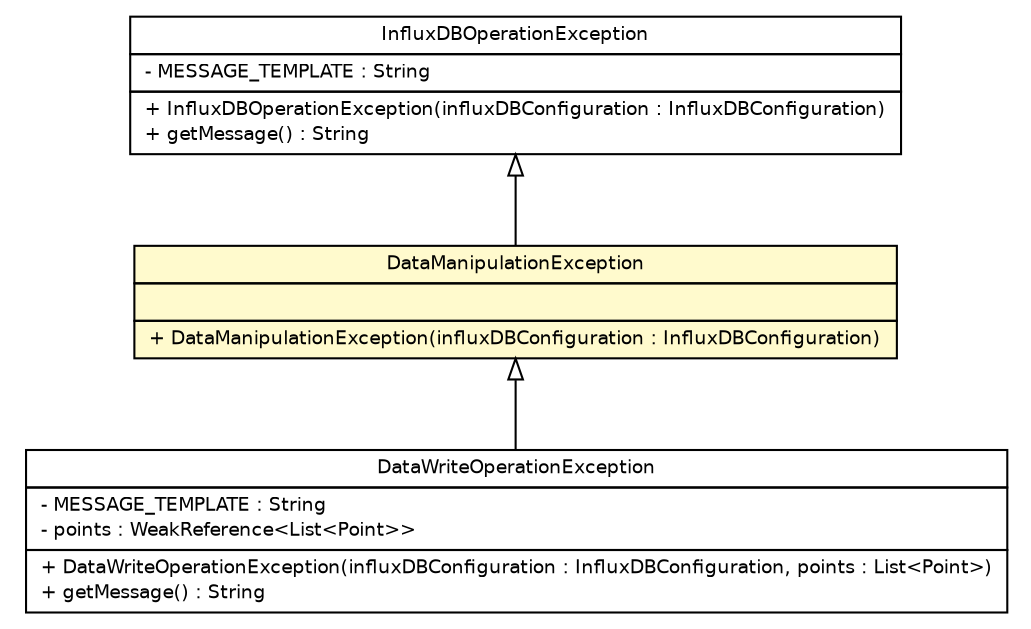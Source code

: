 #!/usr/local/bin/dot
#
# Class diagram 
# Generated by UMLGraph version R5_6-24-gf6e263 (http://www.umlgraph.org/)
#

digraph G {
	edge [fontname="Helvetica",fontsize=10,labelfontname="Helvetica",labelfontsize=10];
	node [fontname="Helvetica",fontsize=10,shape=plaintext];
	nodesep=0.25;
	ranksep=0.5;
	// com.polymathiccoder.servo.publish.influxdb.operations.error.InfluxDBOperationException
	c304 [label=<<table title="com.polymathiccoder.servo.publish.influxdb.operations.error.InfluxDBOperationException" border="0" cellborder="1" cellspacing="0" cellpadding="2" port="p" href="./InfluxDBOperationException.html">
		<tr><td><table border="0" cellspacing="0" cellpadding="1">
<tr><td align="center" balign="center"> InfluxDBOperationException </td></tr>
		</table></td></tr>
		<tr><td><table border="0" cellspacing="0" cellpadding="1">
<tr><td align="left" balign="left"> - MESSAGE_TEMPLATE : String </td></tr>
		</table></td></tr>
		<tr><td><table border="0" cellspacing="0" cellpadding="1">
<tr><td align="left" balign="left"> + InfluxDBOperationException(influxDBConfiguration : InfluxDBConfiguration) </td></tr>
<tr><td align="left" balign="left"> + getMessage() : String </td></tr>
		</table></td></tr>
		</table>>, URL="./InfluxDBOperationException.html", fontname="Helvetica", fontcolor="black", fontsize=9.0];
	// com.polymathiccoder.servo.publish.influxdb.operations.error.InfluxDBOperationException.DataManipulationException
	c305 [label=<<table title="com.polymathiccoder.servo.publish.influxdb.operations.error.InfluxDBOperationException.DataManipulationException" border="0" cellborder="1" cellspacing="0" cellpadding="2" port="p" bgcolor="lemonChiffon" href="./InfluxDBOperationException.DataManipulationException.html">
		<tr><td><table border="0" cellspacing="0" cellpadding="1">
<tr><td align="center" balign="center"> DataManipulationException </td></tr>
		</table></td></tr>
		<tr><td><table border="0" cellspacing="0" cellpadding="1">
<tr><td align="left" balign="left">  </td></tr>
		</table></td></tr>
		<tr><td><table border="0" cellspacing="0" cellpadding="1">
<tr><td align="left" balign="left"> + DataManipulationException(influxDBConfiguration : InfluxDBConfiguration) </td></tr>
		</table></td></tr>
		</table>>, URL="./InfluxDBOperationException.DataManipulationException.html", fontname="Helvetica", fontcolor="black", fontsize=9.0];
	// com.polymathiccoder.servo.publish.influxdb.operations.error.InfluxDBOperationException.DataManipulationException.DataWriteOperationException
	c306 [label=<<table title="com.polymathiccoder.servo.publish.influxdb.operations.error.InfluxDBOperationException.DataManipulationException.DataWriteOperationException" border="0" cellborder="1" cellspacing="0" cellpadding="2" port="p" href="./InfluxDBOperationException.DataManipulationException.DataWriteOperationException.html">
		<tr><td><table border="0" cellspacing="0" cellpadding="1">
<tr><td align="center" balign="center"> DataWriteOperationException </td></tr>
		</table></td></tr>
		<tr><td><table border="0" cellspacing="0" cellpadding="1">
<tr><td align="left" balign="left"> - MESSAGE_TEMPLATE : String </td></tr>
<tr><td align="left" balign="left"> - points : WeakReference&lt;List&lt;Point&gt;&gt; </td></tr>
		</table></td></tr>
		<tr><td><table border="0" cellspacing="0" cellpadding="1">
<tr><td align="left" balign="left"> + DataWriteOperationException(influxDBConfiguration : InfluxDBConfiguration, points : List&lt;Point&gt;) </td></tr>
<tr><td align="left" balign="left"> + getMessage() : String </td></tr>
		</table></td></tr>
		</table>>, URL="./InfluxDBOperationException.DataManipulationException.DataWriteOperationException.html", fontname="Helvetica", fontcolor="black", fontsize=9.0];
	//com.polymathiccoder.servo.publish.influxdb.operations.error.InfluxDBOperationException.DataManipulationException extends com.polymathiccoder.servo.publish.influxdb.operations.error.InfluxDBOperationException
	c304:p -> c305:p [dir=back,arrowtail=empty];
	//com.polymathiccoder.servo.publish.influxdb.operations.error.InfluxDBOperationException.DataManipulationException.DataWriteOperationException extends com.polymathiccoder.servo.publish.influxdb.operations.error.InfluxDBOperationException.DataManipulationException
	c305:p -> c306:p [dir=back,arrowtail=empty];
}

